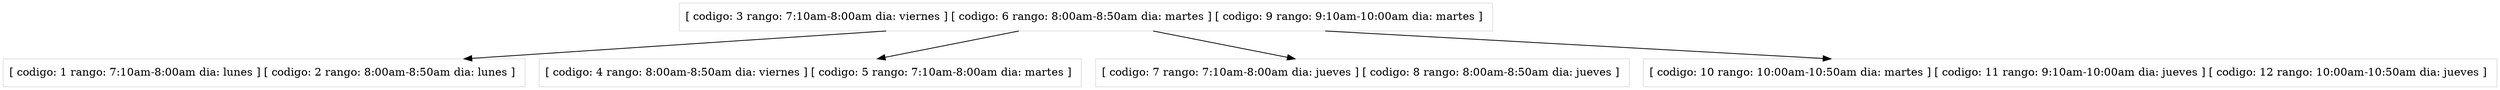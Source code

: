 digraph Btree{
node [shape=box, color=grey87];
"[ codigo: 3 rango: 7:10am-8:00am dia: viernes ] [ codigo: 6 rango: 8:00am-8:50am dia: martes ] [ codigo: 9 rango: 9:10am-10:00am dia: martes ] "->"[ codigo: 1 rango: 7:10am-8:00am dia: lunes ] [ codigo: 2 rango: 8:00am-8:50am dia: lunes ] ";
"[ codigo: 1 rango: 7:10am-8:00am dia: lunes ] [ codigo: 2 rango: 8:00am-8:50am dia: lunes ] ";
"[ codigo: 3 rango: 7:10am-8:00am dia: viernes ] [ codigo: 6 rango: 8:00am-8:50am dia: martes ] [ codigo: 9 rango: 9:10am-10:00am dia: martes ] "->"[ codigo: 4 rango: 8:00am-8:50am dia: viernes ] [ codigo: 5 rango: 7:10am-8:00am dia: martes ] ";
"[ codigo: 3 rango: 7:10am-8:00am dia: viernes ] [ codigo: 6 rango: 8:00am-8:50am dia: martes ] [ codigo: 9 rango: 9:10am-10:00am dia: martes ] "->"[ codigo: 7 rango: 7:10am-8:00am dia: jueves ] [ codigo: 8 rango: 8:00am-8:50am dia: jueves ] ";
"[ codigo: 3 rango: 7:10am-8:00am dia: viernes ] [ codigo: 6 rango: 8:00am-8:50am dia: martes ] [ codigo: 9 rango: 9:10am-10:00am dia: martes ] "->"[ codigo: 10 rango: 10:00am-10:50am dia: martes ] [ codigo: 11 rango: 9:10am-10:00am dia: jueves ] [ codigo: 12 rango: 10:00am-10:50am dia: jueves ] ";
}